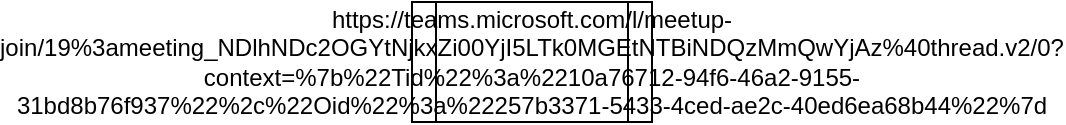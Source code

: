 <mxfile version="28.0.7">
  <diagram name="Página-1" id="LPzA1EdKOrGCX12UJips">
    <mxGraphModel dx="872" dy="421" grid="1" gridSize="10" guides="1" tooltips="1" connect="1" arrows="1" fold="1" page="1" pageScale="1" pageWidth="827" pageHeight="1169" math="0" shadow="0">
      <root>
        <mxCell id="0" />
        <mxCell id="1" parent="0" />
        <mxCell id="C90WY8U2Wk8wmqkyb2XQ-1" value="https://teams.microsoft.com/l/meetup-join/19%3ameeting_NDlhNDc2OGYtNjkxZi00YjI5LTk0MGEtNTBiNDQzMmQwYjAz%40thread.v2/0?context=%7b%22Tid%22%3a%2210a76712-94f6-46a2-9155-31bd8b76f937%22%2c%22Oid%22%3a%22257b3371-5433-4ced-ae2c-40ed6ea68b44%22%7d" style="shape=process;whiteSpace=wrap;html=1;backgroundOutline=1;" vertex="1" parent="1">
          <mxGeometry x="320" y="40" width="120" height="60" as="geometry" />
        </mxCell>
      </root>
    </mxGraphModel>
  </diagram>
</mxfile>
